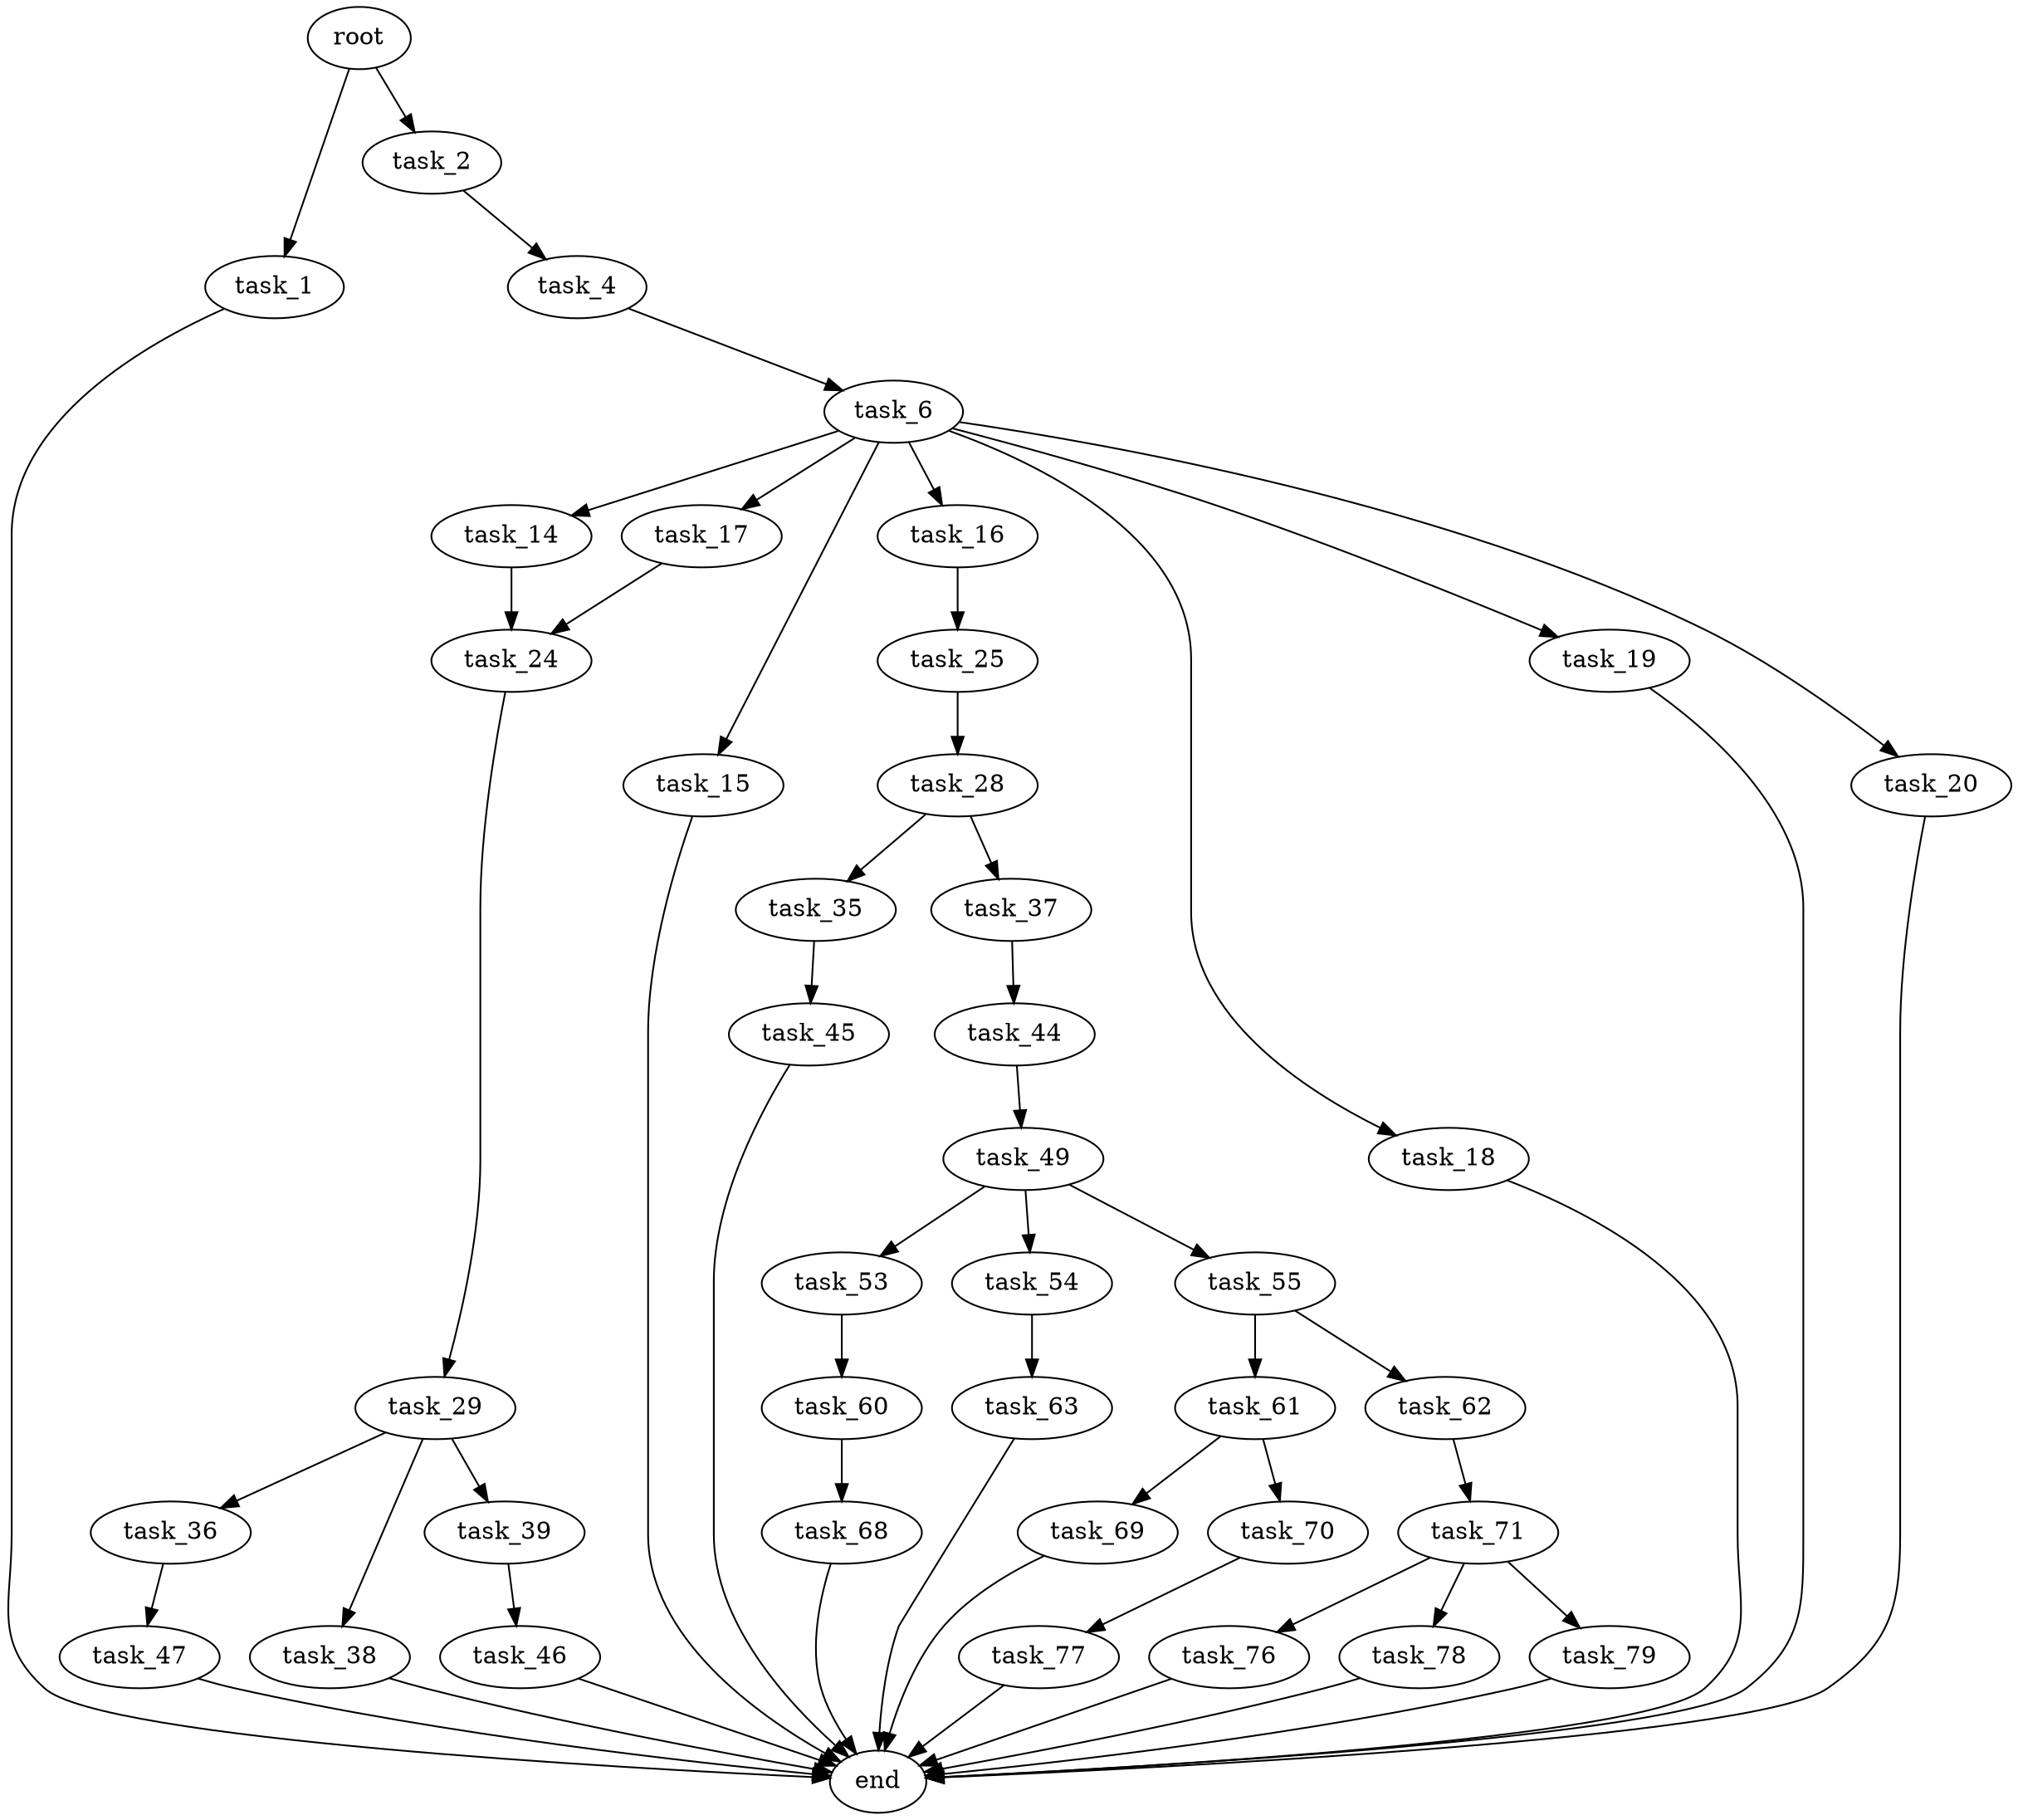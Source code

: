 digraph G {
  root [size="0.000000"];
  task_1 [size="1197571744393.000000"];
  task_2 [size="368293445632.000000"];
  end [size="0.000000"];
  task_4 [size="3718802925.000000"];
  task_6 [size="538117430207.000000"];
  task_14 [size="1240157308.000000"];
  task_15 [size="498872407091.000000"];
  task_16 [size="13736897673.000000"];
  task_17 [size="8589934592.000000"];
  task_18 [size="312895904218.000000"];
  task_19 [size="549755813888.000000"];
  task_20 [size="763913073262.000000"];
  task_24 [size="338190400642.000000"];
  task_25 [size="3859048257.000000"];
  task_29 [size="8589934592.000000"];
  task_28 [size="110349092593.000000"];
  task_35 [size="3051783408.000000"];
  task_37 [size="363293340216.000000"];
  task_36 [size="134217728000.000000"];
  task_38 [size="37089376631.000000"];
  task_39 [size="8589934592.000000"];
  task_45 [size="549755813888.000000"];
  task_47 [size="28991029248.000000"];
  task_44 [size="1962759196.000000"];
  task_46 [size="37523996153.000000"];
  task_49 [size="3564702138.000000"];
  task_53 [size="1511819435.000000"];
  task_54 [size="274348389016.000000"];
  task_55 [size="134217728000.000000"];
  task_60 [size="649884182473.000000"];
  task_63 [size="171223054803.000000"];
  task_61 [size="8589934592.000000"];
  task_62 [size="171270466878.000000"];
  task_68 [size="231928233984.000000"];
  task_69 [size="782757789696.000000"];
  task_70 [size="549755813888.000000"];
  task_71 [size="13295343448.000000"];
  task_77 [size="128627078520.000000"];
  task_76 [size="134217728000.000000"];
  task_78 [size="28991029248.000000"];
  task_79 [size="134217728000.000000"];

  root -> task_1 [size="1.000000"];
  root -> task_2 [size="1.000000"];
  task_1 -> end [size="1.000000"];
  task_2 -> task_4 [size="411041792.000000"];
  task_4 -> task_6 [size="75497472.000000"];
  task_6 -> task_14 [size="411041792.000000"];
  task_6 -> task_15 [size="411041792.000000"];
  task_6 -> task_16 [size="411041792.000000"];
  task_6 -> task_17 [size="411041792.000000"];
  task_6 -> task_18 [size="411041792.000000"];
  task_6 -> task_19 [size="411041792.000000"];
  task_6 -> task_20 [size="411041792.000000"];
  task_14 -> task_24 [size="134217728.000000"];
  task_15 -> end [size="1.000000"];
  task_16 -> task_25 [size="411041792.000000"];
  task_17 -> task_24 [size="33554432.000000"];
  task_18 -> end [size="1.000000"];
  task_19 -> end [size="1.000000"];
  task_20 -> end [size="1.000000"];
  task_24 -> task_29 [size="301989888.000000"];
  task_25 -> task_28 [size="134217728.000000"];
  task_29 -> task_36 [size="33554432.000000"];
  task_29 -> task_38 [size="33554432.000000"];
  task_29 -> task_39 [size="33554432.000000"];
  task_28 -> task_35 [size="75497472.000000"];
  task_28 -> task_37 [size="75497472.000000"];
  task_35 -> task_45 [size="75497472.000000"];
  task_37 -> task_44 [size="411041792.000000"];
  task_36 -> task_47 [size="209715200.000000"];
  task_38 -> end [size="1.000000"];
  task_39 -> task_46 [size="33554432.000000"];
  task_45 -> end [size="1.000000"];
  task_47 -> end [size="1.000000"];
  task_44 -> task_49 [size="33554432.000000"];
  task_46 -> end [size="1.000000"];
  task_49 -> task_53 [size="411041792.000000"];
  task_49 -> task_54 [size="411041792.000000"];
  task_49 -> task_55 [size="411041792.000000"];
  task_53 -> task_60 [size="33554432.000000"];
  task_54 -> task_63 [size="679477248.000000"];
  task_55 -> task_61 [size="209715200.000000"];
  task_55 -> task_62 [size="209715200.000000"];
  task_60 -> task_68 [size="411041792.000000"];
  task_63 -> end [size="1.000000"];
  task_61 -> task_69 [size="33554432.000000"];
  task_61 -> task_70 [size="33554432.000000"];
  task_62 -> task_71 [size="209715200.000000"];
  task_68 -> end [size="1.000000"];
  task_69 -> end [size="1.000000"];
  task_70 -> task_77 [size="536870912.000000"];
  task_71 -> task_76 [size="679477248.000000"];
  task_71 -> task_78 [size="679477248.000000"];
  task_71 -> task_79 [size="679477248.000000"];
  task_77 -> end [size="1.000000"];
  task_76 -> end [size="1.000000"];
  task_78 -> end [size="1.000000"];
  task_79 -> end [size="1.000000"];
}
